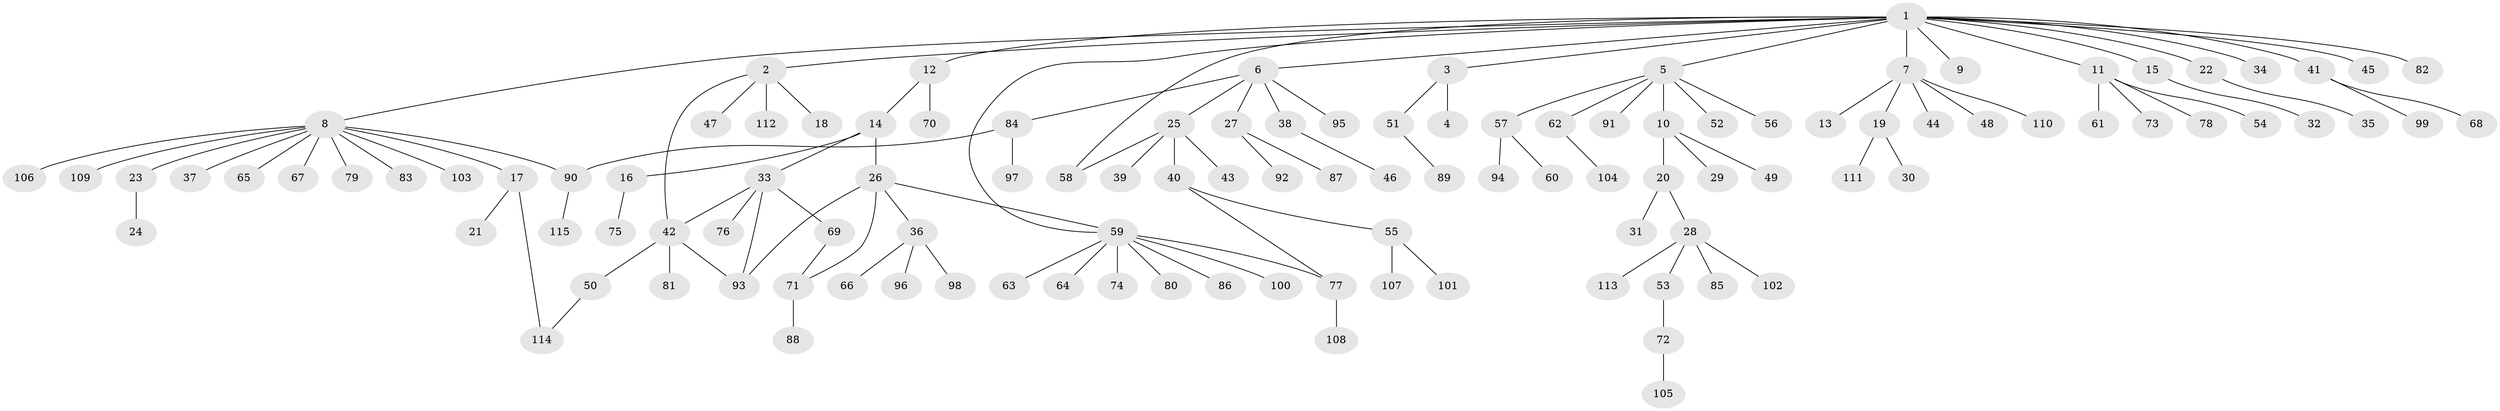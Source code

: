 // Generated by graph-tools (version 1.1) at 2025/47/03/09/25 04:47:33]
// undirected, 115 vertices, 123 edges
graph export_dot {
graph [start="1"]
  node [color=gray90,style=filled];
  1;
  2;
  3;
  4;
  5;
  6;
  7;
  8;
  9;
  10;
  11;
  12;
  13;
  14;
  15;
  16;
  17;
  18;
  19;
  20;
  21;
  22;
  23;
  24;
  25;
  26;
  27;
  28;
  29;
  30;
  31;
  32;
  33;
  34;
  35;
  36;
  37;
  38;
  39;
  40;
  41;
  42;
  43;
  44;
  45;
  46;
  47;
  48;
  49;
  50;
  51;
  52;
  53;
  54;
  55;
  56;
  57;
  58;
  59;
  60;
  61;
  62;
  63;
  64;
  65;
  66;
  67;
  68;
  69;
  70;
  71;
  72;
  73;
  74;
  75;
  76;
  77;
  78;
  79;
  80;
  81;
  82;
  83;
  84;
  85;
  86;
  87;
  88;
  89;
  90;
  91;
  92;
  93;
  94;
  95;
  96;
  97;
  98;
  99;
  100;
  101;
  102;
  103;
  104;
  105;
  106;
  107;
  108;
  109;
  110;
  111;
  112;
  113;
  114;
  115;
  1 -- 2;
  1 -- 3;
  1 -- 5;
  1 -- 6;
  1 -- 7;
  1 -- 8;
  1 -- 9;
  1 -- 11;
  1 -- 12;
  1 -- 15;
  1 -- 22;
  1 -- 34;
  1 -- 41;
  1 -- 45;
  1 -- 58;
  1 -- 59;
  1 -- 82;
  2 -- 18;
  2 -- 42;
  2 -- 47;
  2 -- 112;
  3 -- 4;
  3 -- 51;
  5 -- 10;
  5 -- 52;
  5 -- 56;
  5 -- 57;
  5 -- 62;
  5 -- 91;
  6 -- 25;
  6 -- 27;
  6 -- 38;
  6 -- 84;
  6 -- 95;
  7 -- 13;
  7 -- 19;
  7 -- 44;
  7 -- 48;
  7 -- 110;
  8 -- 17;
  8 -- 23;
  8 -- 37;
  8 -- 65;
  8 -- 67;
  8 -- 79;
  8 -- 83;
  8 -- 90;
  8 -- 103;
  8 -- 106;
  8 -- 109;
  10 -- 20;
  10 -- 29;
  10 -- 49;
  11 -- 54;
  11 -- 61;
  11 -- 73;
  11 -- 78;
  12 -- 14;
  12 -- 70;
  14 -- 16;
  14 -- 26;
  14 -- 33;
  15 -- 32;
  16 -- 75;
  17 -- 21;
  17 -- 114;
  19 -- 30;
  19 -- 111;
  20 -- 28;
  20 -- 31;
  22 -- 35;
  23 -- 24;
  25 -- 39;
  25 -- 40;
  25 -- 43;
  25 -- 58;
  26 -- 36;
  26 -- 59;
  26 -- 71;
  26 -- 93;
  27 -- 87;
  27 -- 92;
  28 -- 53;
  28 -- 85;
  28 -- 102;
  28 -- 113;
  33 -- 42;
  33 -- 69;
  33 -- 76;
  33 -- 93;
  36 -- 66;
  36 -- 96;
  36 -- 98;
  38 -- 46;
  40 -- 55;
  40 -- 77;
  41 -- 68;
  41 -- 99;
  42 -- 50;
  42 -- 81;
  42 -- 93;
  50 -- 114;
  51 -- 89;
  53 -- 72;
  55 -- 101;
  55 -- 107;
  57 -- 60;
  57 -- 94;
  59 -- 63;
  59 -- 64;
  59 -- 74;
  59 -- 77;
  59 -- 80;
  59 -- 86;
  59 -- 100;
  62 -- 104;
  69 -- 71;
  71 -- 88;
  72 -- 105;
  77 -- 108;
  84 -- 90;
  84 -- 97;
  90 -- 115;
}
